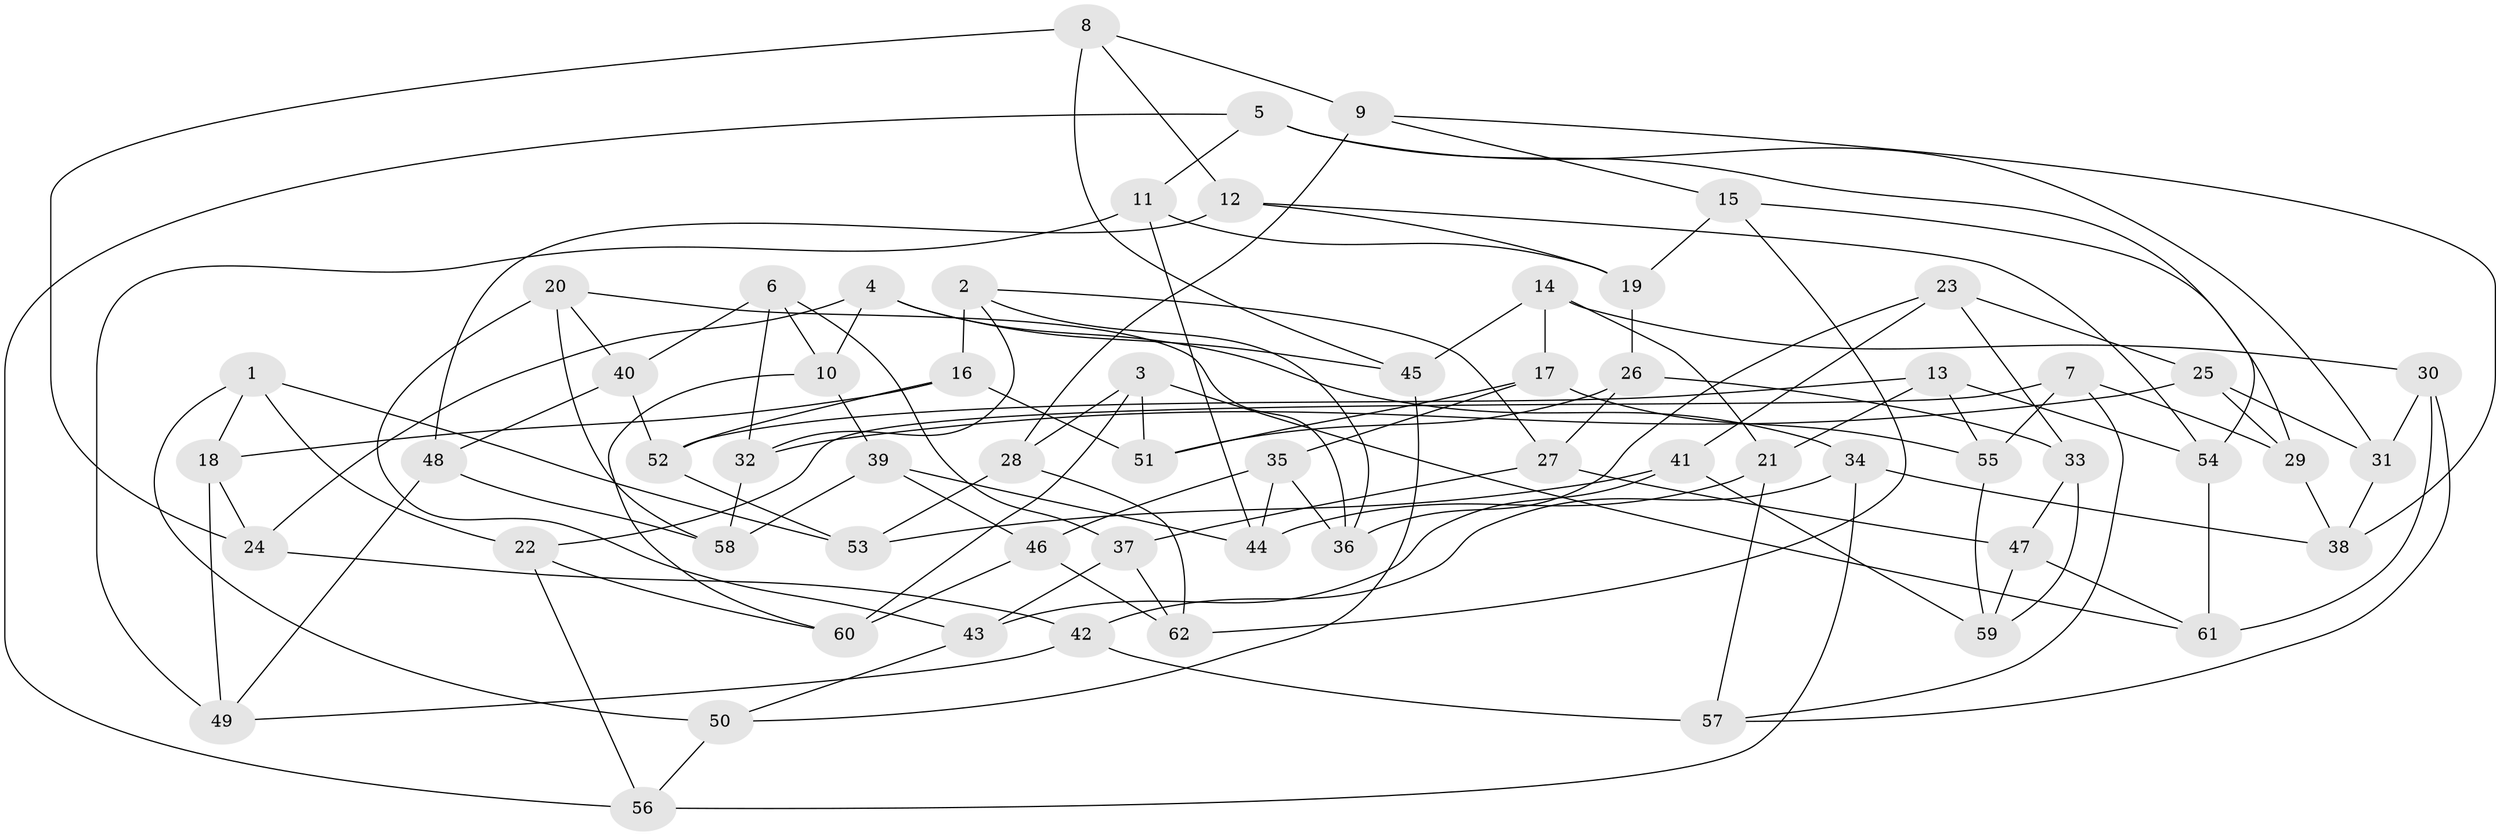 // coarse degree distribution, {6: 0.5405405405405406, 4: 0.35135135135135137, 5: 0.10810810810810811}
// Generated by graph-tools (version 1.1) at 2025/52/02/27/25 19:52:29]
// undirected, 62 vertices, 124 edges
graph export_dot {
graph [start="1"]
  node [color=gray90,style=filled];
  1;
  2;
  3;
  4;
  5;
  6;
  7;
  8;
  9;
  10;
  11;
  12;
  13;
  14;
  15;
  16;
  17;
  18;
  19;
  20;
  21;
  22;
  23;
  24;
  25;
  26;
  27;
  28;
  29;
  30;
  31;
  32;
  33;
  34;
  35;
  36;
  37;
  38;
  39;
  40;
  41;
  42;
  43;
  44;
  45;
  46;
  47;
  48;
  49;
  50;
  51;
  52;
  53;
  54;
  55;
  56;
  57;
  58;
  59;
  60;
  61;
  62;
  1 -- 22;
  1 -- 53;
  1 -- 50;
  1 -- 18;
  2 -- 32;
  2 -- 27;
  2 -- 16;
  2 -- 36;
  3 -- 28;
  3 -- 51;
  3 -- 61;
  3 -- 60;
  4 -- 24;
  4 -- 45;
  4 -- 34;
  4 -- 10;
  5 -- 11;
  5 -- 56;
  5 -- 54;
  5 -- 31;
  6 -- 10;
  6 -- 32;
  6 -- 37;
  6 -- 40;
  7 -- 55;
  7 -- 22;
  7 -- 57;
  7 -- 29;
  8 -- 9;
  8 -- 12;
  8 -- 45;
  8 -- 24;
  9 -- 38;
  9 -- 15;
  9 -- 28;
  10 -- 60;
  10 -- 39;
  11 -- 44;
  11 -- 49;
  11 -- 19;
  12 -- 48;
  12 -- 19;
  12 -- 54;
  13 -- 55;
  13 -- 52;
  13 -- 21;
  13 -- 54;
  14 -- 30;
  14 -- 45;
  14 -- 21;
  14 -- 17;
  15 -- 62;
  15 -- 29;
  15 -- 19;
  16 -- 52;
  16 -- 18;
  16 -- 51;
  17 -- 35;
  17 -- 51;
  17 -- 55;
  18 -- 24;
  18 -- 49;
  19 -- 26;
  20 -- 58;
  20 -- 40;
  20 -- 36;
  20 -- 43;
  21 -- 44;
  21 -- 57;
  22 -- 60;
  22 -- 56;
  23 -- 33;
  23 -- 25;
  23 -- 41;
  23 -- 36;
  24 -- 42;
  25 -- 32;
  25 -- 29;
  25 -- 31;
  26 -- 33;
  26 -- 27;
  26 -- 51;
  27 -- 47;
  27 -- 37;
  28 -- 53;
  28 -- 62;
  29 -- 38;
  30 -- 31;
  30 -- 57;
  30 -- 61;
  31 -- 38;
  32 -- 58;
  33 -- 59;
  33 -- 47;
  34 -- 42;
  34 -- 38;
  34 -- 56;
  35 -- 36;
  35 -- 44;
  35 -- 46;
  37 -- 43;
  37 -- 62;
  39 -- 44;
  39 -- 58;
  39 -- 46;
  40 -- 52;
  40 -- 48;
  41 -- 53;
  41 -- 43;
  41 -- 59;
  42 -- 49;
  42 -- 57;
  43 -- 50;
  45 -- 50;
  46 -- 62;
  46 -- 60;
  47 -- 61;
  47 -- 59;
  48 -- 58;
  48 -- 49;
  50 -- 56;
  52 -- 53;
  54 -- 61;
  55 -- 59;
}
